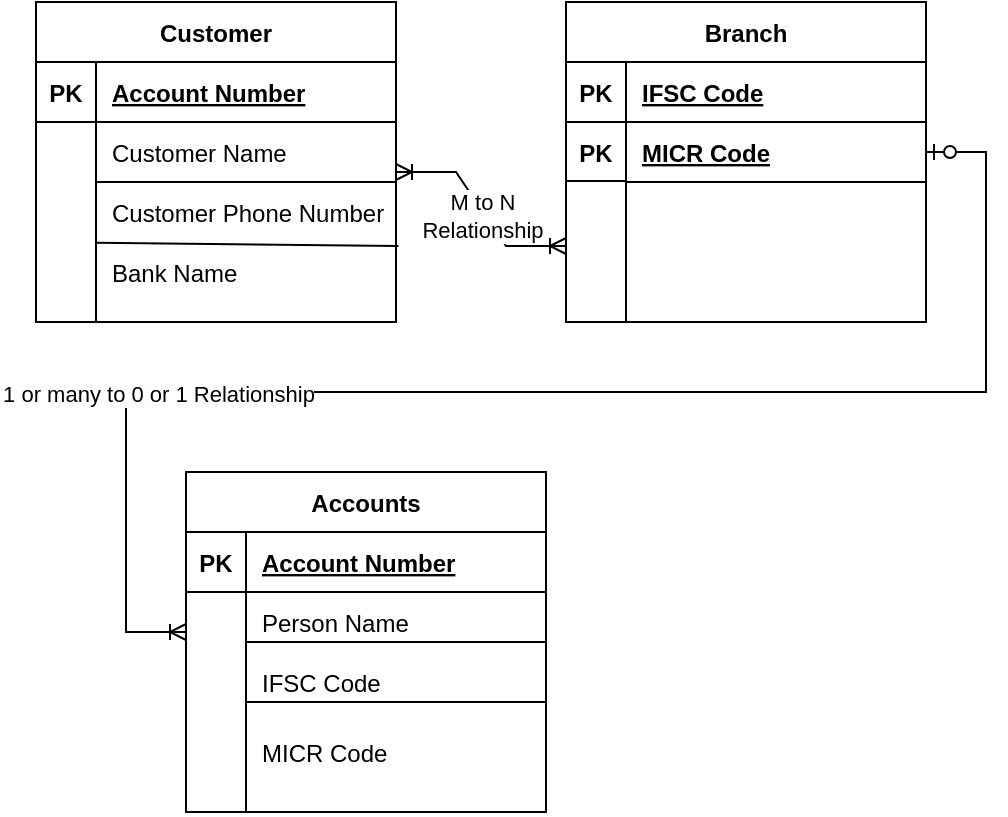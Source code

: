 <mxfile version="18.0.0" type="device"><diagram id="gw29YRTN-MLxQQ9YU6rj" name="Page-1"><mxGraphModel dx="652" dy="357" grid="1" gridSize="10" guides="1" tooltips="1" connect="1" arrows="1" fold="1" page="1" pageScale="1" pageWidth="850" pageHeight="1100" math="0" shadow="0"><root><mxCell id="0"/><mxCell id="1" parent="0"/><mxCell id="H1KIFYh0fCgbAE-McdSA-1" value="Accounts" style="shape=table;startSize=30;container=1;collapsible=1;childLayout=tableLayout;fixedRows=1;rowLines=0;fontStyle=1;align=center;resizeLast=1;" vertex="1" parent="1"><mxGeometry x="410" y="290" width="180" height="170" as="geometry"/></mxCell><mxCell id="H1KIFYh0fCgbAE-McdSA-2" value="" style="shape=tableRow;horizontal=0;startSize=0;swimlaneHead=0;swimlaneBody=0;fillColor=none;collapsible=0;dropTarget=0;points=[[0,0.5],[1,0.5]];portConstraint=eastwest;top=0;left=0;right=0;bottom=1;" vertex="1" parent="H1KIFYh0fCgbAE-McdSA-1"><mxGeometry y="30" width="180" height="30" as="geometry"/></mxCell><mxCell id="H1KIFYh0fCgbAE-McdSA-3" value="PK" style="shape=partialRectangle;connectable=0;fillColor=none;top=0;left=0;bottom=0;right=0;fontStyle=1;overflow=hidden;" vertex="1" parent="H1KIFYh0fCgbAE-McdSA-2"><mxGeometry width="30" height="30" as="geometry"><mxRectangle width="30" height="30" as="alternateBounds"/></mxGeometry></mxCell><mxCell id="H1KIFYh0fCgbAE-McdSA-4" value="Account Number" style="shape=partialRectangle;connectable=0;fillColor=none;top=0;left=0;bottom=0;right=0;align=left;spacingLeft=6;fontStyle=5;overflow=hidden;" vertex="1" parent="H1KIFYh0fCgbAE-McdSA-2"><mxGeometry x="30" width="150" height="30" as="geometry"><mxRectangle width="150" height="30" as="alternateBounds"/></mxGeometry></mxCell><mxCell id="H1KIFYh0fCgbAE-McdSA-5" value="" style="shape=tableRow;horizontal=0;startSize=0;swimlaneHead=0;swimlaneBody=0;fillColor=none;collapsible=0;dropTarget=0;points=[[0,0.5],[1,0.5]];portConstraint=eastwest;top=0;left=0;right=0;bottom=0;" vertex="1" parent="H1KIFYh0fCgbAE-McdSA-1"><mxGeometry y="60" width="180" height="30" as="geometry"/></mxCell><mxCell id="H1KIFYh0fCgbAE-McdSA-6" value="" style="shape=partialRectangle;connectable=0;fillColor=none;top=0;left=0;bottom=0;right=0;editable=1;overflow=hidden;" vertex="1" parent="H1KIFYh0fCgbAE-McdSA-5"><mxGeometry width="30" height="30" as="geometry"><mxRectangle width="30" height="30" as="alternateBounds"/></mxGeometry></mxCell><mxCell id="H1KIFYh0fCgbAE-McdSA-7" value="Person Name" style="shape=partialRectangle;connectable=0;fillColor=none;top=0;left=0;bottom=0;right=0;align=left;spacingLeft=6;overflow=hidden;" vertex="1" parent="H1KIFYh0fCgbAE-McdSA-5"><mxGeometry x="30" width="150" height="30" as="geometry"><mxRectangle width="150" height="30" as="alternateBounds"/></mxGeometry></mxCell><mxCell id="H1KIFYh0fCgbAE-McdSA-8" value="" style="shape=tableRow;horizontal=0;startSize=0;swimlaneHead=0;swimlaneBody=0;fillColor=none;collapsible=0;dropTarget=0;points=[[0,0.5],[1,0.5]];portConstraint=eastwest;top=0;left=0;right=0;bottom=0;" vertex="1" parent="H1KIFYh0fCgbAE-McdSA-1"><mxGeometry y="90" width="180" height="30" as="geometry"/></mxCell><mxCell id="H1KIFYh0fCgbAE-McdSA-9" value="" style="shape=partialRectangle;connectable=0;fillColor=none;top=0;left=0;bottom=0;right=0;editable=1;overflow=hidden;" vertex="1" parent="H1KIFYh0fCgbAE-McdSA-8"><mxGeometry width="30" height="30" as="geometry"><mxRectangle width="30" height="30" as="alternateBounds"/></mxGeometry></mxCell><mxCell id="H1KIFYh0fCgbAE-McdSA-10" value="IFSC Code" style="shape=partialRectangle;connectable=0;fillColor=none;top=0;left=0;bottom=0;right=0;align=left;spacingLeft=6;overflow=hidden;" vertex="1" parent="H1KIFYh0fCgbAE-McdSA-8"><mxGeometry x="30" width="150" height="30" as="geometry"><mxRectangle width="150" height="30" as="alternateBounds"/></mxGeometry></mxCell><mxCell id="H1KIFYh0fCgbAE-McdSA-11" value="" style="shape=tableRow;horizontal=0;startSize=0;swimlaneHead=0;swimlaneBody=0;fillColor=none;collapsible=0;dropTarget=0;points=[[0,0.5],[1,0.5]];portConstraint=eastwest;top=0;left=0;right=0;bottom=0;" vertex="1" parent="H1KIFYh0fCgbAE-McdSA-1"><mxGeometry y="120" width="180" height="40" as="geometry"/></mxCell><mxCell id="H1KIFYh0fCgbAE-McdSA-12" value="" style="shape=partialRectangle;connectable=0;fillColor=none;top=0;left=0;bottom=0;right=0;editable=1;overflow=hidden;" vertex="1" parent="H1KIFYh0fCgbAE-McdSA-11"><mxGeometry width="30" height="40" as="geometry"><mxRectangle width="30" height="40" as="alternateBounds"/></mxGeometry></mxCell><mxCell id="H1KIFYh0fCgbAE-McdSA-13" value="MICR Code" style="shape=partialRectangle;connectable=0;fillColor=none;top=0;left=0;bottom=0;right=0;align=left;spacingLeft=6;overflow=hidden;" vertex="1" parent="H1KIFYh0fCgbAE-McdSA-11"><mxGeometry x="30" width="150" height="40" as="geometry"><mxRectangle width="150" height="40" as="alternateBounds"/></mxGeometry></mxCell><mxCell id="H1KIFYh0fCgbAE-McdSA-14" value="" style="line;strokeWidth=1;rotatable=0;dashed=0;labelPosition=right;align=left;verticalAlign=middle;spacingTop=0;spacingLeft=6;points=[];portConstraint=eastwest;" vertex="1" parent="1"><mxGeometry x="440" y="400" width="150" height="10" as="geometry"/></mxCell><mxCell id="H1KIFYh0fCgbAE-McdSA-15" value="" style="line;strokeWidth=1;rotatable=0;dashed=0;labelPosition=right;align=left;verticalAlign=middle;spacingTop=0;spacingLeft=6;points=[];portConstraint=eastwest;" vertex="1" parent="1"><mxGeometry x="440" y="370" width="150" height="10" as="geometry"/></mxCell><mxCell id="H1KIFYh0fCgbAE-McdSA-16" value="" style="endArrow=none;html=1;rounded=0;" edge="1" parent="1"><mxGeometry relative="1" as="geometry"><mxPoint x="440" y="440" as="sourcePoint"/><mxPoint x="440" y="460" as="targetPoint"/></mxGeometry></mxCell><mxCell id="H1KIFYh0fCgbAE-McdSA-18" value="Customer" style="shape=table;startSize=30;container=1;collapsible=1;childLayout=tableLayout;fixedRows=1;rowLines=0;fontStyle=1;align=center;resizeLast=1;" vertex="1" parent="1"><mxGeometry x="335" y="55" width="180" height="160" as="geometry"/></mxCell><mxCell id="H1KIFYh0fCgbAE-McdSA-19" value="" style="shape=tableRow;horizontal=0;startSize=0;swimlaneHead=0;swimlaneBody=0;fillColor=none;collapsible=0;dropTarget=0;points=[[0,0.5],[1,0.5]];portConstraint=eastwest;top=0;left=0;right=0;bottom=1;" vertex="1" parent="H1KIFYh0fCgbAE-McdSA-18"><mxGeometry y="30" width="180" height="30" as="geometry"/></mxCell><mxCell id="H1KIFYh0fCgbAE-McdSA-20" value="PK" style="shape=partialRectangle;connectable=0;fillColor=none;top=0;left=0;bottom=0;right=0;fontStyle=1;overflow=hidden;" vertex="1" parent="H1KIFYh0fCgbAE-McdSA-19"><mxGeometry width="30" height="30" as="geometry"><mxRectangle width="30" height="30" as="alternateBounds"/></mxGeometry></mxCell><mxCell id="H1KIFYh0fCgbAE-McdSA-21" value="Account Number" style="shape=partialRectangle;connectable=0;fillColor=none;top=0;left=0;bottom=0;right=0;align=left;spacingLeft=6;fontStyle=5;overflow=hidden;" vertex="1" parent="H1KIFYh0fCgbAE-McdSA-19"><mxGeometry x="30" width="150" height="30" as="geometry"><mxRectangle width="150" height="30" as="alternateBounds"/></mxGeometry></mxCell><mxCell id="H1KIFYh0fCgbAE-McdSA-22" value="" style="shape=tableRow;horizontal=0;startSize=0;swimlaneHead=0;swimlaneBody=0;fillColor=none;collapsible=0;dropTarget=0;points=[[0,0.5],[1,0.5]];portConstraint=eastwest;top=0;left=0;right=0;bottom=0;" vertex="1" parent="H1KIFYh0fCgbAE-McdSA-18"><mxGeometry y="60" width="180" height="30" as="geometry"/></mxCell><mxCell id="H1KIFYh0fCgbAE-McdSA-23" value="" style="shape=partialRectangle;connectable=0;fillColor=none;top=0;left=0;bottom=0;right=0;editable=1;overflow=hidden;" vertex="1" parent="H1KIFYh0fCgbAE-McdSA-22"><mxGeometry width="30" height="30" as="geometry"><mxRectangle width="30" height="30" as="alternateBounds"/></mxGeometry></mxCell><mxCell id="H1KIFYh0fCgbAE-McdSA-24" value="Customer Name" style="shape=partialRectangle;connectable=0;fillColor=none;top=0;left=0;bottom=0;right=0;align=left;spacingLeft=6;overflow=hidden;" vertex="1" parent="H1KIFYh0fCgbAE-McdSA-22"><mxGeometry x="30" width="150" height="30" as="geometry"><mxRectangle width="150" height="30" as="alternateBounds"/></mxGeometry></mxCell><mxCell id="H1KIFYh0fCgbAE-McdSA-25" value="" style="shape=tableRow;horizontal=0;startSize=0;swimlaneHead=0;swimlaneBody=0;fillColor=none;collapsible=0;dropTarget=0;points=[[0,0.5],[1,0.5]];portConstraint=eastwest;top=0;left=0;right=0;bottom=0;" vertex="1" parent="H1KIFYh0fCgbAE-McdSA-18"><mxGeometry y="90" width="180" height="30" as="geometry"/></mxCell><mxCell id="H1KIFYh0fCgbAE-McdSA-26" value="" style="shape=partialRectangle;connectable=0;fillColor=none;top=0;left=0;bottom=0;right=0;editable=1;overflow=hidden;" vertex="1" parent="H1KIFYh0fCgbAE-McdSA-25"><mxGeometry width="30" height="30" as="geometry"><mxRectangle width="30" height="30" as="alternateBounds"/></mxGeometry></mxCell><mxCell id="H1KIFYh0fCgbAE-McdSA-27" value="Customer Phone Number" style="shape=partialRectangle;connectable=0;fillColor=none;top=0;left=0;bottom=0;right=0;align=left;spacingLeft=6;overflow=hidden;" vertex="1" parent="H1KIFYh0fCgbAE-McdSA-25"><mxGeometry x="30" width="150" height="30" as="geometry"><mxRectangle width="150" height="30" as="alternateBounds"/></mxGeometry></mxCell><mxCell id="H1KIFYh0fCgbAE-McdSA-28" value="" style="shape=tableRow;horizontal=0;startSize=0;swimlaneHead=0;swimlaneBody=0;fillColor=none;collapsible=0;dropTarget=0;points=[[0,0.5],[1,0.5]];portConstraint=eastwest;top=0;left=0;right=0;bottom=0;" vertex="1" parent="H1KIFYh0fCgbAE-McdSA-18"><mxGeometry y="120" width="180" height="30" as="geometry"/></mxCell><mxCell id="H1KIFYh0fCgbAE-McdSA-29" value="" style="shape=partialRectangle;connectable=0;fillColor=none;top=0;left=0;bottom=0;right=0;editable=1;overflow=hidden;" vertex="1" parent="H1KIFYh0fCgbAE-McdSA-28"><mxGeometry width="30" height="30" as="geometry"><mxRectangle width="30" height="30" as="alternateBounds"/></mxGeometry></mxCell><mxCell id="H1KIFYh0fCgbAE-McdSA-30" value="Bank Name" style="shape=partialRectangle;connectable=0;fillColor=none;top=0;left=0;bottom=0;right=0;align=left;spacingLeft=6;overflow=hidden;" vertex="1" parent="H1KIFYh0fCgbAE-McdSA-28"><mxGeometry x="30" width="150" height="30" as="geometry"><mxRectangle width="150" height="30" as="alternateBounds"/></mxGeometry></mxCell><mxCell id="H1KIFYh0fCgbAE-McdSA-32" value="" style="endArrow=none;html=1;rounded=0;exitX=0.169;exitY=0.011;exitDx=0;exitDy=0;exitPerimeter=0;entryX=1.007;entryY=1.067;entryDx=0;entryDy=0;entryPerimeter=0;" edge="1" parent="H1KIFYh0fCgbAE-McdSA-18" source="H1KIFYh0fCgbAE-McdSA-28" target="H1KIFYh0fCgbAE-McdSA-25"><mxGeometry relative="1" as="geometry"><mxPoint x="10" y="80" as="sourcePoint"/><mxPoint x="170" y="80" as="targetPoint"/></mxGeometry></mxCell><mxCell id="H1KIFYh0fCgbAE-McdSA-31" value="" style="line;strokeWidth=1;rotatable=0;dashed=0;labelPosition=right;align=left;verticalAlign=middle;spacingTop=0;spacingLeft=6;points=[];portConstraint=eastwest;" vertex="1" parent="1"><mxGeometry x="365" y="140" width="150" height="10" as="geometry"/></mxCell><mxCell id="H1KIFYh0fCgbAE-McdSA-33" value="" style="endArrow=none;html=1;rounded=0;" edge="1" parent="1"><mxGeometry relative="1" as="geometry"><mxPoint x="365" y="215" as="sourcePoint"/><mxPoint x="365" y="195" as="targetPoint"/></mxGeometry></mxCell><mxCell id="H1KIFYh0fCgbAE-McdSA-34" value="Branch" style="shape=table;startSize=30;container=1;collapsible=1;childLayout=tableLayout;fixedRows=1;rowLines=0;fontStyle=1;align=center;resizeLast=1;" vertex="1" parent="1"><mxGeometry x="600" y="55" width="180" height="160" as="geometry"/></mxCell><mxCell id="H1KIFYh0fCgbAE-McdSA-35" value="" style="shape=tableRow;horizontal=0;startSize=0;swimlaneHead=0;swimlaneBody=0;fillColor=none;collapsible=0;dropTarget=0;points=[[0,0.5],[1,0.5]];portConstraint=eastwest;top=0;left=0;right=0;bottom=1;" vertex="1" parent="H1KIFYh0fCgbAE-McdSA-34"><mxGeometry y="30" width="180" height="30" as="geometry"/></mxCell><mxCell id="H1KIFYh0fCgbAE-McdSA-36" value="PK" style="shape=partialRectangle;connectable=0;fillColor=none;top=0;left=0;bottom=0;right=0;fontStyle=1;overflow=hidden;" vertex="1" parent="H1KIFYh0fCgbAE-McdSA-35"><mxGeometry width="30" height="30" as="geometry"><mxRectangle width="30" height="30" as="alternateBounds"/></mxGeometry></mxCell><mxCell id="H1KIFYh0fCgbAE-McdSA-37" value="IFSC Code" style="shape=partialRectangle;connectable=0;fillColor=none;top=0;left=0;bottom=0;right=0;align=left;spacingLeft=6;fontStyle=5;overflow=hidden;" vertex="1" parent="H1KIFYh0fCgbAE-McdSA-35"><mxGeometry x="30" width="150" height="30" as="geometry"><mxRectangle width="150" height="30" as="alternateBounds"/></mxGeometry></mxCell><mxCell id="H1KIFYh0fCgbAE-McdSA-38" value="" style="shape=tableRow;horizontal=0;startSize=0;swimlaneHead=0;swimlaneBody=0;fillColor=none;collapsible=0;dropTarget=0;points=[[0,0.5],[1,0.5]];portConstraint=eastwest;top=0;left=0;right=0;bottom=0;" vertex="1" parent="H1KIFYh0fCgbAE-McdSA-34"><mxGeometry y="60" width="180" height="30" as="geometry"/></mxCell><mxCell id="H1KIFYh0fCgbAE-McdSA-39" value="PK" style="shape=partialRectangle;connectable=0;fillColor=none;top=0;left=0;bottom=0;right=0;editable=1;overflow=hidden;fontStyle=1" vertex="1" parent="H1KIFYh0fCgbAE-McdSA-38"><mxGeometry width="30" height="30" as="geometry"><mxRectangle width="30" height="30" as="alternateBounds"/></mxGeometry></mxCell><mxCell id="H1KIFYh0fCgbAE-McdSA-40" value="MICR Code" style="shape=partialRectangle;connectable=0;fillColor=none;top=0;left=0;bottom=0;right=0;align=left;spacingLeft=6;overflow=hidden;fontStyle=5" vertex="1" parent="H1KIFYh0fCgbAE-McdSA-38"><mxGeometry x="30" width="150" height="30" as="geometry"><mxRectangle width="150" height="30" as="alternateBounds"/></mxGeometry></mxCell><mxCell id="H1KIFYh0fCgbAE-McdSA-41" value="" style="shape=tableRow;horizontal=0;startSize=0;swimlaneHead=0;swimlaneBody=0;fillColor=none;collapsible=0;dropTarget=0;points=[[0,0.5],[1,0.5]];portConstraint=eastwest;top=0;left=0;right=0;bottom=0;" vertex="1" parent="H1KIFYh0fCgbAE-McdSA-34"><mxGeometry y="90" width="180" height="30" as="geometry"/></mxCell><mxCell id="H1KIFYh0fCgbAE-McdSA-42" value="" style="shape=partialRectangle;connectable=0;fillColor=none;top=0;left=0;bottom=0;right=0;editable=1;overflow=hidden;" vertex="1" parent="H1KIFYh0fCgbAE-McdSA-41"><mxGeometry width="30" height="30" as="geometry"><mxRectangle width="30" height="30" as="alternateBounds"/></mxGeometry></mxCell><mxCell id="H1KIFYh0fCgbAE-McdSA-43" value="" style="shape=partialRectangle;connectable=0;fillColor=none;top=0;left=0;bottom=0;right=0;align=left;spacingLeft=6;overflow=hidden;" vertex="1" parent="H1KIFYh0fCgbAE-McdSA-41"><mxGeometry x="30" width="150" height="30" as="geometry"><mxRectangle width="150" height="30" as="alternateBounds"/></mxGeometry></mxCell><mxCell id="H1KIFYh0fCgbAE-McdSA-44" value="" style="shape=tableRow;horizontal=0;startSize=0;swimlaneHead=0;swimlaneBody=0;fillColor=none;collapsible=0;dropTarget=0;points=[[0,0.5],[1,0.5]];portConstraint=eastwest;top=0;left=0;right=0;bottom=0;" vertex="1" parent="H1KIFYh0fCgbAE-McdSA-34"><mxGeometry y="120" width="180" height="30" as="geometry"/></mxCell><mxCell id="H1KIFYh0fCgbAE-McdSA-45" value="" style="shape=partialRectangle;connectable=0;fillColor=none;top=0;left=0;bottom=0;right=0;editable=1;overflow=hidden;" vertex="1" parent="H1KIFYh0fCgbAE-McdSA-44"><mxGeometry width="30" height="30" as="geometry"><mxRectangle width="30" height="30" as="alternateBounds"/></mxGeometry></mxCell><mxCell id="H1KIFYh0fCgbAE-McdSA-46" value="" style="shape=partialRectangle;connectable=0;fillColor=none;top=0;left=0;bottom=0;right=0;align=left;spacingLeft=6;overflow=hidden;" vertex="1" parent="H1KIFYh0fCgbAE-McdSA-44"><mxGeometry x="30" width="150" height="30" as="geometry"><mxRectangle width="150" height="30" as="alternateBounds"/></mxGeometry></mxCell><mxCell id="H1KIFYh0fCgbAE-McdSA-47" value="" style="line;strokeWidth=1;rotatable=0;dashed=0;labelPosition=right;align=left;verticalAlign=middle;spacingTop=0;spacingLeft=6;points=[];portConstraint=eastwest;" vertex="1" parent="1"><mxGeometry x="630" y="140" width="150" height="10" as="geometry"/></mxCell><mxCell id="H1KIFYh0fCgbAE-McdSA-49" value="" style="endArrow=none;html=1;rounded=0;" edge="1" parent="1"><mxGeometry relative="1" as="geometry"><mxPoint x="630" y="195" as="sourcePoint"/><mxPoint x="630" y="215" as="targetPoint"/></mxGeometry></mxCell><mxCell id="H1KIFYh0fCgbAE-McdSA-50" value="" style="endArrow=none;html=1;rounded=0;" edge="1" parent="1"><mxGeometry relative="1" as="geometry"><mxPoint x="600" y="144.5" as="sourcePoint"/><mxPoint x="630" y="144.5" as="targetPoint"/></mxGeometry></mxCell><mxCell id="H1KIFYh0fCgbAE-McdSA-53" value="" style="edgeStyle=entityRelationEdgeStyle;fontSize=12;html=1;endArrow=ERoneToMany;startArrow=ERoneToMany;rounded=0;" edge="1" parent="1"><mxGeometry width="100" height="100" relative="1" as="geometry"><mxPoint x="515" y="140" as="sourcePoint"/><mxPoint x="600" y="177" as="targetPoint"/></mxGeometry></mxCell><mxCell id="H1KIFYh0fCgbAE-McdSA-56" value="M to N&lt;br&gt;Relationship" style="edgeLabel;html=1;align=center;verticalAlign=middle;resizable=0;points=[];" vertex="1" connectable="0" parent="H1KIFYh0fCgbAE-McdSA-53"><mxGeometry x="0.055" y="-2" relative="1" as="geometry"><mxPoint as="offset"/></mxGeometry></mxCell><mxCell id="H1KIFYh0fCgbAE-McdSA-55" value="" style="edgeStyle=entityRelationEdgeStyle;fontSize=12;html=1;endArrow=ERoneToMany;startArrow=ERzeroToOne;rounded=0;exitX=1;exitY=0.5;exitDx=0;exitDy=0;" edge="1" parent="1" source="H1KIFYh0fCgbAE-McdSA-38"><mxGeometry width="100" height="100" relative="1" as="geometry"><mxPoint x="310" y="470" as="sourcePoint"/><mxPoint x="410" y="370" as="targetPoint"/></mxGeometry></mxCell><mxCell id="H1KIFYh0fCgbAE-McdSA-58" value="1 or many to 0 or 1 Relationship" style="edgeLabel;html=1;align=center;verticalAlign=middle;resizable=0;points=[];" vertex="1" connectable="0" parent="H1KIFYh0fCgbAE-McdSA-55"><mxGeometry x="0.547" y="1" relative="1" as="geometry"><mxPoint as="offset"/></mxGeometry></mxCell></root></mxGraphModel></diagram></mxfile>